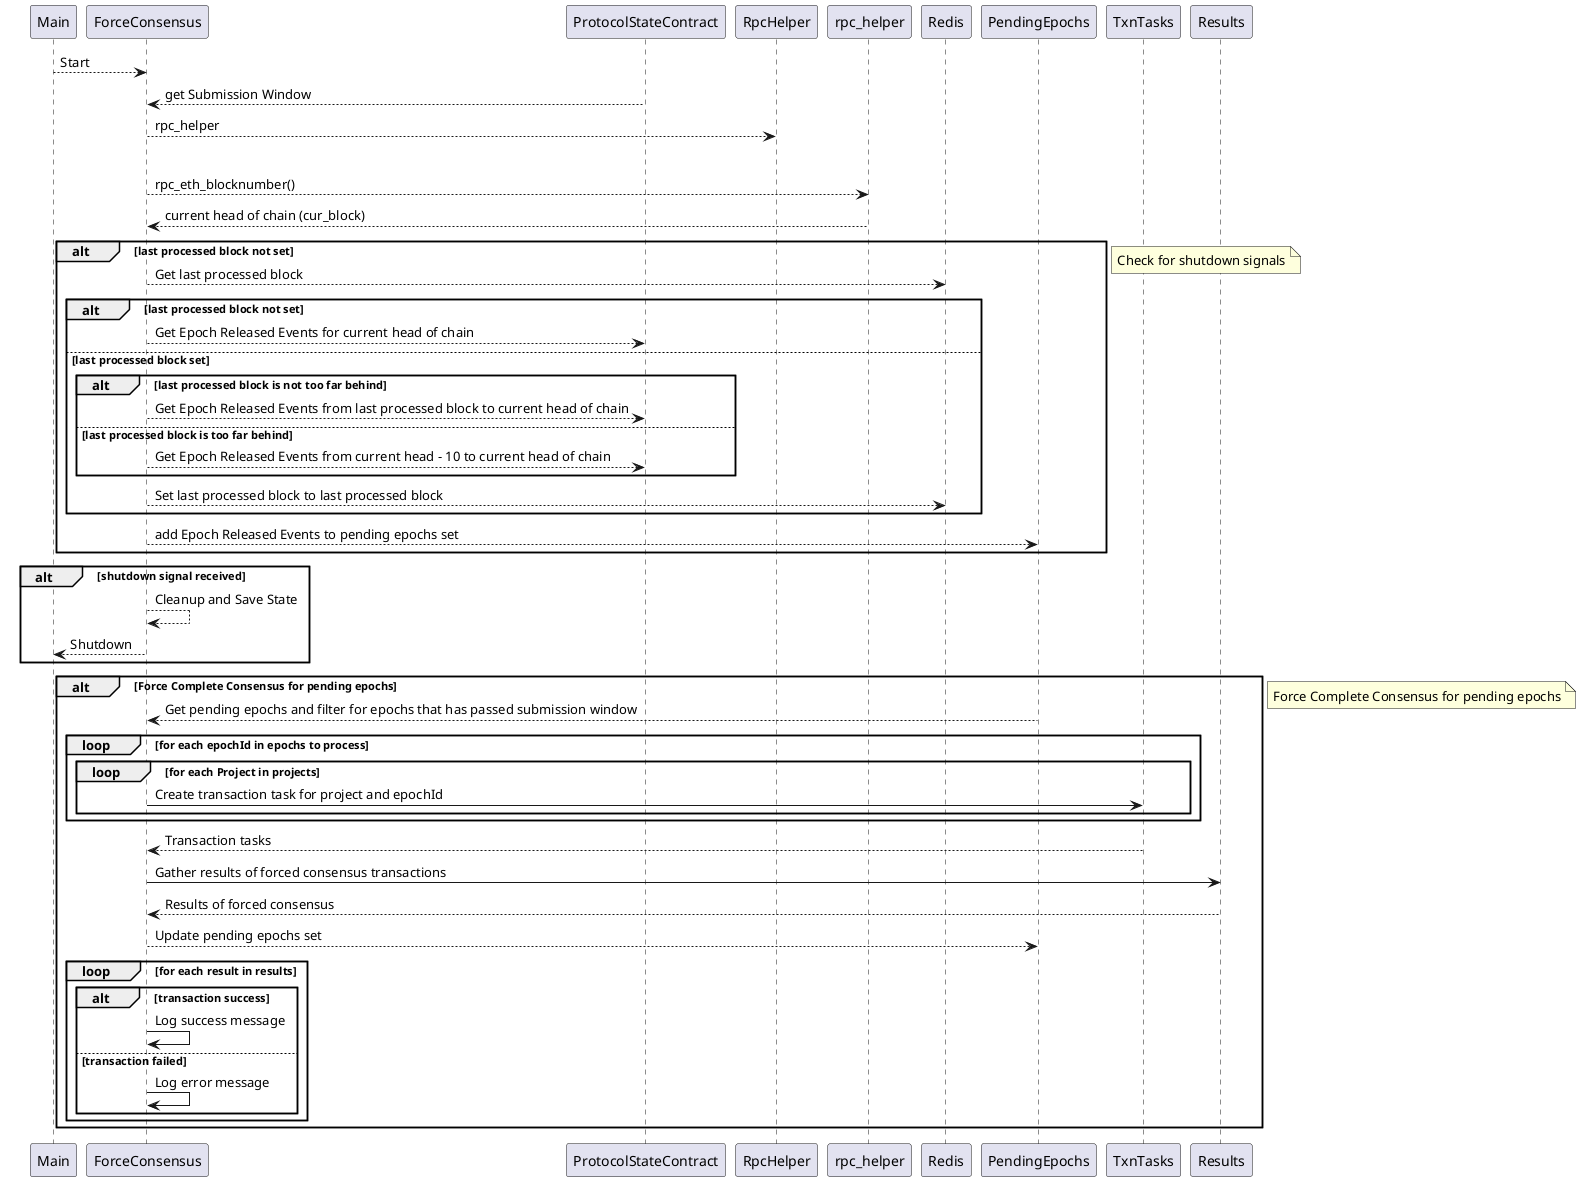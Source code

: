 @startuml Main

Main --> ForceConsensus : Start

ProtocolStateContract --> ForceConsensus : get Submission Window

ForceConsensus --> RpcHelper : rpc_helper

loop
    ForceConsensus --> rpc_helper : rpc_eth_blocknumber()
    rpc_helper --> ForceConsensus : current head of chain (cur_block)

    alt last processed block not set
        ForceConsensus --> Redis : Get last processed block

        alt last processed block not set
            ForceConsensus --> ProtocolStateContract:  Get Epoch Released Events for current head of chain
        else last processed block set
            alt last processed block is not too far behind
                ForceConsensus --> ProtocolStateContract:  Get Epoch Released Events from last processed block to current head of chain
            else last processed block is too far behind
                ForceConsensus --> ProtocolStateContract:  Get Epoch Released Events from current head - 10 to current head of chain
            end
            ForceConsensus --> Redis : Set last processed block to last processed block
        end

    ForceConsensus --> PendingEpochs: add Epoch Released Events to pending epochs set


end

note right
    Check for shutdown signals
end note


alt shutdown signal received
    ForceConsensus --> ForceConsensus : Cleanup and Save State
    ForceConsensus --> Main : Shutdown
end


alt Force Complete Consensus for pending epochs
PendingEpochs --> ForceConsensus : Get pending epochs and filter for epochs that has passed submission window

loop for each epochId in epochs to process
    loop for each Project in projects
        ForceConsensus -> TxnTasks : Create transaction task for project and epochId
    end
end
TxnTasks --> ForceConsensus : Transaction tasks

ForceConsensus -> Results : Gather results of forced consensus transactions
Results --> ForceConsensus : Results of forced consensus
ForceConsensus --> PendingEpochs : Update pending epochs set

loop for each result in results
    alt transaction success
        ForceConsensus -> ForceConsensus : Log success message
    else transaction failed
        ForceConsensus -> ForceConsensus : Log error message
    end
end

end

note right
    Force Complete Consensus for pending epochs
end note
